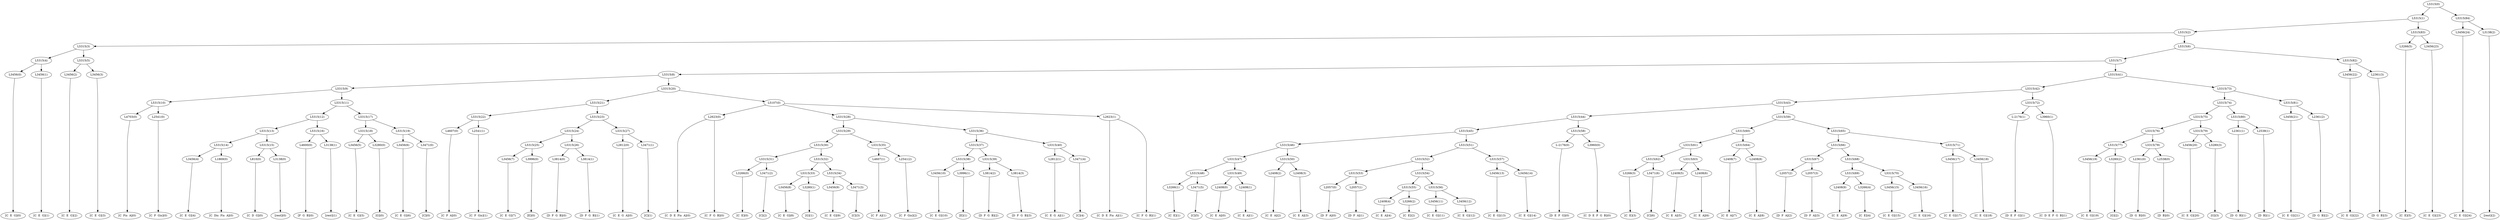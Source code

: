 digraph sample{
"L3456(0)"->"[C  E  G](0)"
"L3456(1)"->"[C  E  G](1)"
"L5315(4)"->"L3456(0)"
"L5315(4)"->"L3456(1)"
"L3456(2)"->"[C  E  G](2)"
"L3456(3)"->"[C  E  G](3)"
"L5315(5)"->"L3456(2)"
"L5315(5)"->"L3456(3)"
"L5315(3)"->"L5315(4)"
"L5315(3)"->"L5315(5)"
"L4703(0)"->"[C  Fis  A](0)"
"L2541(0)"->"[C  F  Gis](0)"
"L5315(10)"->"L4703(0)"
"L5315(10)"->"L2541(0)"
"L3456(4)"->"[C  E  G](4)"
"L1869(0)"->"[C  Dis  Fis  A](0)"
"L5315(14)"->"L3456(4)"
"L5315(14)"->"L1869(0)"
"L810(0)"->"[C  D  G](0)"
"L3138(0)"->"[rest](0)"
"L5315(15)"->"L810(0)"
"L5315(15)"->"L3138(0)"
"L5315(13)"->"L5315(14)"
"L5315(13)"->"L5315(15)"
"L4600(0)"->"[F  G  B](0)"
"L3138(1)"->"[rest](1)"
"L5315(16)"->"L4600(0)"
"L5315(16)"->"L3138(1)"
"L5315(12)"->"L5315(13)"
"L5315(12)"->"L5315(16)"
"L3456(5)"->"[C  E  G](5)"
"L3280(0)"->"[G](0)"
"L5315(18)"->"L3456(5)"
"L5315(18)"->"L3280(0)"
"L3456(6)"->"[C  E  G](6)"
"L3471(0)"->"[C](0)"
"L5315(19)"->"L3456(6)"
"L5315(19)"->"L3471(0)"
"L5315(17)"->"L5315(18)"
"L5315(17)"->"L5315(19)"
"L5315(11)"->"L5315(12)"
"L5315(11)"->"L5315(17)"
"L5315(9)"->"L5315(10)"
"L5315(9)"->"L5315(11)"
"L4607(0)"->"[C  F  A](0)"
"L2541(1)"->"[C  F  Gis](1)"
"L5315(22)"->"L4607(0)"
"L5315(22)"->"L2541(1)"
"L3456(7)"->"[C  E  G](7)"
"L3996(0)"->"[E](0)"
"L5315(25)"->"L3456(7)"
"L5315(25)"->"L3996(0)"
"L3814(0)"->"[D  F  G  B](0)"
"L3814(1)"->"[D  F  G  B](1)"
"L5315(26)"->"L3814(0)"
"L5315(26)"->"L3814(1)"
"L5315(24)"->"L5315(25)"
"L5315(24)"->"L5315(26)"
"L2812(0)"->"[C  E  G  A](0)"
"L3471(1)"->"[C](1)"
"L5315(27)"->"L2812(0)"
"L5315(27)"->"L3471(1)"
"L5315(23)"->"L5315(24)"
"L5315(23)"->"L5315(27)"
"L5315(21)"->"L5315(22)"
"L5315(21)"->"L5315(23)"
"L2623(0)"->"[C  D  E  Fis  A](0)"
"L2623(0)"->"[C  F  G  B](0)"
"L3266(0)"->"[C  E](0)"
"L3471(2)"->"[C](2)"
"L5315(31)"->"L3266(0)"
"L5315(31)"->"L3471(2)"
"L3456(8)"->"[C  E  G](8)"
"L3280(1)"->"[G](1)"
"L5315(33)"->"L3456(8)"
"L5315(33)"->"L3280(1)"
"L3456(9)"->"[C  E  G](9)"
"L3471(3)"->"[C](3)"
"L5315(34)"->"L3456(9)"
"L5315(34)"->"L3471(3)"
"L5315(32)"->"L5315(33)"
"L5315(32)"->"L5315(34)"
"L5315(30)"->"L5315(31)"
"L5315(30)"->"L5315(32)"
"L4607(1)"->"[C  F  A](1)"
"L2541(2)"->"[C  F  Gis](2)"
"L5315(35)"->"L4607(1)"
"L5315(35)"->"L2541(2)"
"L5315(29)"->"L5315(30)"
"L5315(29)"->"L5315(35)"
"L3456(10)"->"[C  E  G](10)"
"L3996(1)"->"[E](1)"
"L5315(38)"->"L3456(10)"
"L5315(38)"->"L3996(1)"
"L3814(2)"->"[D  F  G  B](2)"
"L3814(3)"->"[D  F  G  B](3)"
"L5315(39)"->"L3814(2)"
"L5315(39)"->"L3814(3)"
"L5315(37)"->"L5315(38)"
"L5315(37)"->"L5315(39)"
"L2812(1)"->"[C  E  G  A](1)"
"L3471(4)"->"[C](4)"
"L5315(40)"->"L2812(1)"
"L5315(40)"->"L3471(4)"
"L5315(36)"->"L5315(37)"
"L5315(36)"->"L5315(40)"
"L5315(28)"->"L5315(29)"
"L5315(28)"->"L5315(36)"
"L2623(1)"->"[C  D  E  Fis  A](1)"
"L2623(1)"->"[C  F  G  B](1)"
"L5107(0)"->"L2623(0)"
"L5107(0)"->"L5315(28)"
"L5107(0)"->"L2623(1)"
"L5315(20)"->"L5315(21)"
"L5315(20)"->"L5107(0)"
"L5315(8)"->"L5315(9)"
"L5315(8)"->"L5315(20)"
"L3266(1)"->"[C  E](1)"
"L3471(5)"->"[C](5)"
"L5315(48)"->"L3266(1)"
"L5315(48)"->"L3471(5)"
"L2408(0)"->"[C  E  A](0)"
"L2408(1)"->"[C  E  A](1)"
"L5315(49)"->"L2408(0)"
"L5315(49)"->"L2408(1)"
"L5315(47)"->"L5315(48)"
"L5315(47)"->"L5315(49)"
"L2408(2)"->"[C  E  A](2)"
"L2408(3)"->"[C  E  A](3)"
"L5315(50)"->"L2408(2)"
"L5315(50)"->"L2408(3)"
"L5315(46)"->"L5315(47)"
"L5315(46)"->"L5315(50)"
"L2057(0)"->"[D  F  A](0)"
"L2057(1)"->"[D  F  A](1)"
"L5315(53)"->"L2057(0)"
"L5315(53)"->"L2057(1)"
"L2408(4)"->"[C  E  A](4)"
"L3266(2)"->"[C  E](2)"
"L5315(55)"->"L2408(4)"
"L5315(55)"->"L3266(2)"
"L3456(11)"->"[C  E  G](11)"
"L3456(12)"->"[C  E  G](12)"
"L5315(56)"->"L3456(11)"
"L5315(56)"->"L3456(12)"
"L5315(54)"->"L5315(55)"
"L5315(54)"->"L5315(56)"
"L5315(52)"->"L5315(53)"
"L5315(52)"->"L5315(54)"
"L3456(13)"->"[C  E  G](13)"
"L3456(14)"->"[C  E  G](14)"
"L5315(57)"->"L3456(13)"
"L5315(57)"->"L3456(14)"
"L5315(51)"->"L5315(52)"
"L5315(51)"->"L5315(57)"
"L5315(45)"->"L5315(46)"
"L5315(45)"->"L5315(51)"
"L-2176(0)"->"[D  E  F  G](0)"
"L3960(0)"->"[C  D  E  F  G  B](0)"
"L5315(58)"->"L-2176(0)"
"L5315(58)"->"L3960(0)"
"L5315(44)"->"L5315(45)"
"L5315(44)"->"L5315(58)"
"L3266(3)"->"[C  E](3)"
"L3471(6)"->"[C](6)"
"L5315(62)"->"L3266(3)"
"L5315(62)"->"L3471(6)"
"L2408(5)"->"[C  E  A](5)"
"L2408(6)"->"[C  E  A](6)"
"L5315(63)"->"L2408(5)"
"L5315(63)"->"L2408(6)"
"L5315(61)"->"L5315(62)"
"L5315(61)"->"L5315(63)"
"L2408(7)"->"[C  E  A](7)"
"L2408(8)"->"[C  E  A](8)"
"L5315(64)"->"L2408(7)"
"L5315(64)"->"L2408(8)"
"L5315(60)"->"L5315(61)"
"L5315(60)"->"L5315(64)"
"L2057(2)"->"[D  F  A](2)"
"L2057(3)"->"[D  F  A](3)"
"L5315(67)"->"L2057(2)"
"L5315(67)"->"L2057(3)"
"L2408(9)"->"[C  E  A](9)"
"L3266(4)"->"[C  E](4)"
"L5315(69)"->"L2408(9)"
"L5315(69)"->"L3266(4)"
"L3456(15)"->"[C  E  G](15)"
"L3456(16)"->"[C  E  G](16)"
"L5315(70)"->"L3456(15)"
"L5315(70)"->"L3456(16)"
"L5315(68)"->"L5315(69)"
"L5315(68)"->"L5315(70)"
"L5315(66)"->"L5315(67)"
"L5315(66)"->"L5315(68)"
"L3456(17)"->"[C  E  G](17)"
"L3456(18)"->"[C  E  G](18)"
"L5315(71)"->"L3456(17)"
"L5315(71)"->"L3456(18)"
"L5315(65)"->"L5315(66)"
"L5315(65)"->"L5315(71)"
"L5315(59)"->"L5315(60)"
"L5315(59)"->"L5315(65)"
"L5315(43)"->"L5315(44)"
"L5315(43)"->"L5315(59)"
"L-2176(1)"->"[D  E  F  G](1)"
"L3960(1)"->"[C  D  E  F  G  B](1)"
"L5315(72)"->"L-2176(1)"
"L5315(72)"->"L3960(1)"
"L5315(42)"->"L5315(43)"
"L5315(42)"->"L5315(72)"
"L3456(19)"->"[C  E  G](19)"
"L3280(2)"->"[G](2)"
"L5315(77)"->"L3456(19)"
"L5315(77)"->"L3280(2)"
"L2361(0)"->"[D  G  B](0)"
"L2538(0)"->"[D  B](0)"
"L5315(78)"->"L2361(0)"
"L5315(78)"->"L2538(0)"
"L5315(76)"->"L5315(77)"
"L5315(76)"->"L5315(78)"
"L3456(20)"->"[C  E  G](20)"
"L3280(3)"->"[G](3)"
"L5315(79)"->"L3456(20)"
"L5315(79)"->"L3280(3)"
"L5315(75)"->"L5315(76)"
"L5315(75)"->"L5315(79)"
"L2361(1)"->"[D  G  B](1)"
"L2538(1)"->"[D  B](1)"
"L5315(80)"->"L2361(1)"
"L5315(80)"->"L2538(1)"
"L5315(74)"->"L5315(75)"
"L5315(74)"->"L5315(80)"
"L3456(21)"->"[C  E  G](21)"
"L2361(2)"->"[D  G  B](2)"
"L5315(81)"->"L3456(21)"
"L5315(81)"->"L2361(2)"
"L5315(73)"->"L5315(74)"
"L5315(73)"->"L5315(81)"
"L5315(41)"->"L5315(42)"
"L5315(41)"->"L5315(73)"
"L5315(7)"->"L5315(8)"
"L5315(7)"->"L5315(41)"
"L3456(22)"->"[C  E  G](22)"
"L2361(3)"->"[D  G  B](3)"
"L5315(82)"->"L3456(22)"
"L5315(82)"->"L2361(3)"
"L5315(6)"->"L5315(7)"
"L5315(6)"->"L5315(82)"
"L5315(2)"->"L5315(3)"
"L5315(2)"->"L5315(6)"
"L3266(5)"->"[C  E](5)"
"L3456(23)"->"[C  E  G](23)"
"L5315(83)"->"L3266(5)"
"L5315(83)"->"L3456(23)"
"L5315(1)"->"L5315(2)"
"L5315(1)"->"L5315(83)"
"L3456(24)"->"[C  E  G](24)"
"L3138(2)"->"[rest](2)"
"L5315(84)"->"L3456(24)"
"L5315(84)"->"L3138(2)"
"L5315(0)"->"L5315(1)"
"L5315(0)"->"L5315(84)"
{rank = min; "L5315(0)"}
{rank = same; "L5315(1)"; "L5315(84)";}
{rank = same; "L5315(2)"; "L5315(83)"; "L3456(24)"; "L3138(2)";}
{rank = same; "L5315(3)"; "L5315(6)"; "L3266(5)"; "L3456(23)";}
{rank = same; "L5315(4)"; "L5315(5)"; "L5315(7)"; "L5315(82)";}
{rank = same; "L3456(0)"; "L3456(1)"; "L3456(2)"; "L3456(3)"; "L5315(8)"; "L5315(41)"; "L3456(22)"; "L2361(3)";}
{rank = same; "L5315(9)"; "L5315(20)"; "L5315(42)"; "L5315(73)";}
{rank = same; "L5315(10)"; "L5315(11)"; "L5315(21)"; "L5107(0)"; "L5315(43)"; "L5315(72)"; "L5315(74)"; "L5315(81)";}
{rank = same; "L4703(0)"; "L2541(0)"; "L5315(12)"; "L5315(17)"; "L5315(22)"; "L5315(23)"; "L2623(0)"; "L5315(28)"; "L2623(1)"; "L5315(44)"; "L5315(59)"; "L-2176(1)"; "L3960(1)"; "L5315(75)"; "L5315(80)"; "L3456(21)"; "L2361(2)";}
{rank = same; "L5315(13)"; "L5315(16)"; "L5315(18)"; "L5315(19)"; "L4607(0)"; "L2541(1)"; "L5315(24)"; "L5315(27)"; "L5315(29)"; "L5315(36)"; "L5315(45)"; "L5315(58)"; "L5315(60)"; "L5315(65)"; "L5315(76)"; "L5315(79)"; "L2361(1)"; "L2538(1)";}
{rank = same; "L5315(14)"; "L5315(15)"; "L4600(0)"; "L3138(1)"; "L3456(5)"; "L3280(0)"; "L3456(6)"; "L3471(0)"; "L5315(25)"; "L5315(26)"; "L2812(0)"; "L3471(1)"; "L5315(30)"; "L5315(35)"; "L5315(37)"; "L5315(40)"; "L5315(46)"; "L5315(51)"; "L-2176(0)"; "L3960(0)"; "L5315(61)"; "L5315(64)"; "L5315(66)"; "L5315(71)"; "L5315(77)"; "L5315(78)"; "L3456(20)"; "L3280(3)";}
{rank = same; "L3456(4)"; "L1869(0)"; "L810(0)"; "L3138(0)"; "L3456(7)"; "L3996(0)"; "L3814(0)"; "L3814(1)"; "L5315(31)"; "L5315(32)"; "L4607(1)"; "L2541(2)"; "L5315(38)"; "L5315(39)"; "L2812(1)"; "L3471(4)"; "L5315(47)"; "L5315(50)"; "L5315(52)"; "L5315(57)"; "L5315(62)"; "L5315(63)"; "L2408(7)"; "L2408(8)"; "L5315(67)"; "L5315(68)"; "L3456(17)"; "L3456(18)"; "L3456(19)"; "L3280(2)"; "L2361(0)"; "L2538(0)";}
{rank = same; "L3266(0)"; "L3471(2)"; "L5315(33)"; "L5315(34)"; "L3456(10)"; "L3996(1)"; "L3814(2)"; "L3814(3)"; "L5315(48)"; "L5315(49)"; "L2408(2)"; "L2408(3)"; "L5315(53)"; "L5315(54)"; "L3456(13)"; "L3456(14)"; "L3266(3)"; "L3471(6)"; "L2408(5)"; "L2408(6)"; "L2057(2)"; "L2057(3)"; "L5315(69)"; "L5315(70)";}
{rank = same; "L3456(8)"; "L3280(1)"; "L3456(9)"; "L3471(3)"; "L3266(1)"; "L3471(5)"; "L2408(0)"; "L2408(1)"; "L2057(0)"; "L2057(1)"; "L5315(55)"; "L5315(56)"; "L2408(9)"; "L3266(4)"; "L3456(15)"; "L3456(16)";}
{rank = same; "L2408(4)"; "L3266(2)"; "L3456(11)"; "L3456(12)";}
{rank = max; "[C  D  E  F  G  B](0)"; "[C  D  E  F  G  B](1)"; "[C  D  E  Fis  A](0)"; "[C  D  E  Fis  A](1)"; "[C  D  G](0)"; "[C  Dis  Fis  A](0)"; "[C  E  A](0)"; "[C  E  A](1)"; "[C  E  A](2)"; "[C  E  A](3)"; "[C  E  A](4)"; "[C  E  A](5)"; "[C  E  A](6)"; "[C  E  A](7)"; "[C  E  A](8)"; "[C  E  A](9)"; "[C  E  G  A](0)"; "[C  E  G  A](1)"; "[C  E  G](0)"; "[C  E  G](1)"; "[C  E  G](10)"; "[C  E  G](11)"; "[C  E  G](12)"; "[C  E  G](13)"; "[C  E  G](14)"; "[C  E  G](15)"; "[C  E  G](16)"; "[C  E  G](17)"; "[C  E  G](18)"; "[C  E  G](19)"; "[C  E  G](2)"; "[C  E  G](20)"; "[C  E  G](21)"; "[C  E  G](22)"; "[C  E  G](23)"; "[C  E  G](24)"; "[C  E  G](3)"; "[C  E  G](4)"; "[C  E  G](5)"; "[C  E  G](6)"; "[C  E  G](7)"; "[C  E  G](8)"; "[C  E  G](9)"; "[C  E](0)"; "[C  E](1)"; "[C  E](2)"; "[C  E](3)"; "[C  E](4)"; "[C  E](5)"; "[C  F  A](0)"; "[C  F  A](1)"; "[C  F  G  B](0)"; "[C  F  G  B](1)"; "[C  F  Gis](0)"; "[C  F  Gis](1)"; "[C  F  Gis](2)"; "[C  Fis  A](0)"; "[C](0)"; "[C](1)"; "[C](2)"; "[C](3)"; "[C](4)"; "[C](5)"; "[C](6)"; "[D  B](0)"; "[D  B](1)"; "[D  E  F  G](0)"; "[D  E  F  G](1)"; "[D  F  A](0)"; "[D  F  A](1)"; "[D  F  A](2)"; "[D  F  A](3)"; "[D  F  G  B](0)"; "[D  F  G  B](1)"; "[D  F  G  B](2)"; "[D  F  G  B](3)"; "[D  G  B](0)"; "[D  G  B](1)"; "[D  G  B](2)"; "[D  G  B](3)"; "[E](0)"; "[E](1)"; "[F  G  B](0)"; "[G](0)"; "[G](1)"; "[G](2)"; "[G](3)"; "[rest](0)"; "[rest](1)"; "[rest](2)";}
}